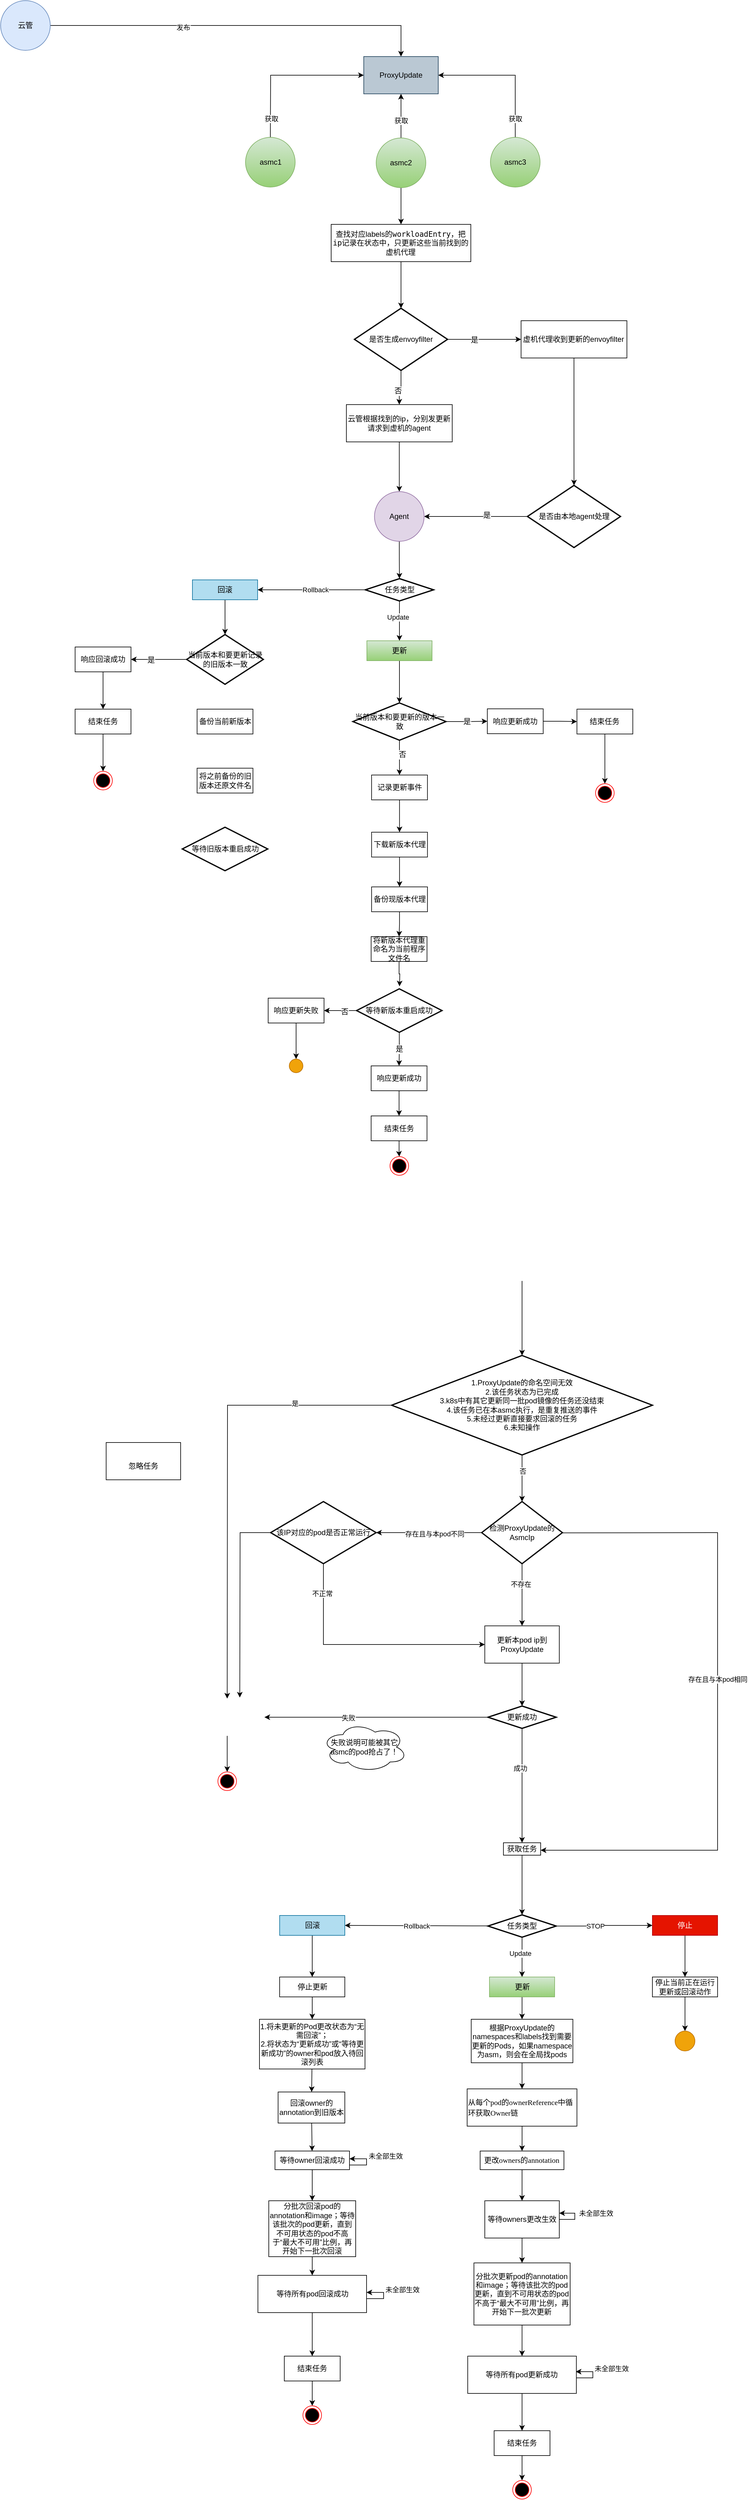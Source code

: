 <mxfile version="15.8.2" type="github">
  <diagram name="Page-1" id="e7e014a7-5840-1c2e-5031-d8a46d1fe8dd">
    <mxGraphModel dx="1368" dy="797" grid="1" gridSize="10" guides="1" tooltips="1" connect="1" arrows="1" fold="1" page="1" pageScale="1" pageWidth="827" pageHeight="1169" background="#ffffff" math="0" shadow="0">
      <root>
        <mxCell id="0" />
        <mxCell id="1" parent="0" />
        <mxCell id="EJuun3mlQRxhY7gNAN2d-12" style="edgeStyle=none;rounded=0;orthogonalLoop=1;jettySize=auto;html=1;entryX=0.5;entryY=0;entryDx=0;entryDy=0;" parent="1" source="FB7n5PxvgqieLS6MJgnv-41" target="FB7n5PxvgqieLS6MJgnv-43" edge="1">
          <mxGeometry relative="1" as="geometry">
            <Array as="points">
              <mxPoint x="585" y="80" />
              <mxPoint x="665" y="80" />
            </Array>
          </mxGeometry>
        </mxCell>
        <mxCell id="EJuun3mlQRxhY7gNAN2d-13" value="发布" style="edgeLabel;html=1;align=center;verticalAlign=middle;resizable=0;points=[];" parent="EJuun3mlQRxhY7gNAN2d-12" vertex="1" connectable="0">
          <mxGeometry x="-0.306" y="-3" relative="1" as="geometry">
            <mxPoint as="offset" />
          </mxGeometry>
        </mxCell>
        <mxCell id="FB7n5PxvgqieLS6MJgnv-41" value="云管" style="ellipse;whiteSpace=wrap;html=1;aspect=fixed;fillColor=#dae8fc;strokeColor=#6c8ebf;" parent="1" vertex="1">
          <mxGeometry x="20" y="40" width="80" height="80" as="geometry" />
        </mxCell>
        <mxCell id="FB7n5PxvgqieLS6MJgnv-43" value="ProxyUpdate" style="rounded=0;whiteSpace=wrap;html=1;fillColor=#bac8d3;strokeColor=#23445d;" parent="1" vertex="1">
          <mxGeometry x="605" y="130" width="120" height="60" as="geometry" />
        </mxCell>
        <mxCell id="EJuun3mlQRxhY7gNAN2d-10" style="edgeStyle=none;rounded=0;orthogonalLoop=1;jettySize=auto;html=1;exitX=0.5;exitY=0;exitDx=0;exitDy=0;entryX=0;entryY=0.5;entryDx=0;entryDy=0;" parent="1" source="FB7n5PxvgqieLS6MJgnv-44" edge="1">
          <mxGeometry relative="1" as="geometry">
            <mxPoint x="605" y="160" as="targetPoint" />
            <Array as="points">
              <mxPoint x="455" y="160" />
            </Array>
          </mxGeometry>
        </mxCell>
        <mxCell id="rX8UmJ0MvaBs6cS46ier-8" value="获取" style="edgeLabel;html=1;align=center;verticalAlign=middle;resizable=0;points=[];" parent="EJuun3mlQRxhY7gNAN2d-10" vertex="1" connectable="0">
          <mxGeometry x="-0.401" y="-1" relative="1" as="geometry">
            <mxPoint y="45" as="offset" />
          </mxGeometry>
        </mxCell>
        <mxCell id="FB7n5PxvgqieLS6MJgnv-44" value="asmc1" style="ellipse;whiteSpace=wrap;html=1;aspect=fixed;fillColor=#d5e8d4;gradientColor=#97d077;strokeColor=#82b366;" parent="1" vertex="1">
          <mxGeometry x="414.5" y="260" width="80" height="80" as="geometry" />
        </mxCell>
        <mxCell id="EJuun3mlQRxhY7gNAN2d-9" style="edgeStyle=none;rounded=0;orthogonalLoop=1;jettySize=auto;html=1;exitX=0.5;exitY=0;exitDx=0;exitDy=0;entryX=0.5;entryY=1;entryDx=0;entryDy=0;" parent="1" source="FB7n5PxvgqieLS6MJgnv-45" edge="1">
          <mxGeometry relative="1" as="geometry">
            <mxPoint x="665" y="190" as="targetPoint" />
          </mxGeometry>
        </mxCell>
        <mxCell id="rX8UmJ0MvaBs6cS46ier-11" value="获取" style="edgeLabel;html=1;align=center;verticalAlign=middle;resizable=0;points=[];" parent="EJuun3mlQRxhY7gNAN2d-9" vertex="1" connectable="0">
          <mxGeometry x="-0.3" relative="1" as="geometry">
            <mxPoint y="-3" as="offset" />
          </mxGeometry>
        </mxCell>
        <mxCell id="EJuun3mlQRxhY7gNAN2d-14" style="edgeStyle=none;rounded=0;orthogonalLoop=1;jettySize=auto;html=1;entryX=0.5;entryY=0;entryDx=0;entryDy=0;entryPerimeter=0;" parent="1" target="rX8UmJ0MvaBs6cS46ier-1" edge="1">
          <mxGeometry relative="1" as="geometry">
            <mxPoint x="860" y="2100" as="sourcePoint" />
          </mxGeometry>
        </mxCell>
        <mxCell id="xDake7foOGyNzTxmRu00-2" style="edgeStyle=orthogonalEdgeStyle;rounded=0;orthogonalLoop=1;jettySize=auto;html=1;" edge="1" parent="1" source="FB7n5PxvgqieLS6MJgnv-45" target="xDake7foOGyNzTxmRu00-1">
          <mxGeometry relative="1" as="geometry" />
        </mxCell>
        <mxCell id="FB7n5PxvgqieLS6MJgnv-45" value="asmc2" style="ellipse;whiteSpace=wrap;html=1;aspect=fixed;fillColor=#d5e8d4;gradientColor=#97d077;strokeColor=#82b366;" parent="1" vertex="1">
          <mxGeometry x="625" y="261" width="80" height="80" as="geometry" />
        </mxCell>
        <mxCell id="EJuun3mlQRxhY7gNAN2d-11" style="edgeStyle=none;rounded=0;orthogonalLoop=1;jettySize=auto;html=1;entryX=1;entryY=0.5;entryDx=0;entryDy=0;" parent="1" source="FB7n5PxvgqieLS6MJgnv-46" edge="1">
          <mxGeometry relative="1" as="geometry">
            <mxPoint x="725" y="160" as="targetPoint" />
            <Array as="points">
              <mxPoint x="849" y="160" />
            </Array>
          </mxGeometry>
        </mxCell>
        <mxCell id="rX8UmJ0MvaBs6cS46ier-10" value="获取" style="edgeLabel;html=1;align=center;verticalAlign=middle;resizable=0;points=[];" parent="EJuun3mlQRxhY7gNAN2d-11" vertex="1" connectable="0">
          <mxGeometry x="-0.678" relative="1" as="geometry">
            <mxPoint y="6" as="offset" />
          </mxGeometry>
        </mxCell>
        <mxCell id="FB7n5PxvgqieLS6MJgnv-46" value="asmc3" style="ellipse;whiteSpace=wrap;html=1;aspect=fixed;fillColor=#d5e8d4;gradientColor=#97d077;strokeColor=#82b366;" parent="1" vertex="1">
          <mxGeometry x="809.07" y="260" width="80" height="80" as="geometry" />
        </mxCell>
        <mxCell id="EJuun3mlQRxhY7gNAN2d-17" style="edgeStyle=none;rounded=0;orthogonalLoop=1;jettySize=auto;html=1;entryX=0.5;entryY=0;entryDx=0;entryDy=0;exitX=0.5;exitY=1;exitDx=0;exitDy=0;exitPerimeter=0;" parent="1" source="EJuun3mlQRxhY7gNAN2d-7" target="EJuun3mlQRxhY7gNAN2d-22" edge="1">
          <mxGeometry relative="1" as="geometry">
            <mxPoint x="1085" y="2505" as="targetPoint" />
          </mxGeometry>
        </mxCell>
        <mxCell id="EJuun3mlQRxhY7gNAN2d-18" value="不存在" style="edgeLabel;html=1;align=center;verticalAlign=middle;resizable=0;points=[];" parent="EJuun3mlQRxhY7gNAN2d-17" vertex="1" connectable="0">
          <mxGeometry x="-0.354" y="-2" relative="1" as="geometry">
            <mxPoint as="offset" />
          </mxGeometry>
        </mxCell>
        <mxCell id="EJuun3mlQRxhY7gNAN2d-19" style="edgeStyle=none;rounded=0;orthogonalLoop=1;jettySize=auto;html=1;entryX=1;entryY=0.5;entryDx=0;entryDy=0;entryPerimeter=0;exitX=0;exitY=0.5;exitDx=0;exitDy=0;exitPerimeter=0;" parent="1" source="EJuun3mlQRxhY7gNAN2d-7" target="EJuun3mlQRxhY7gNAN2d-30" edge="1">
          <mxGeometry relative="1" as="geometry">
            <mxPoint x="735" y="2505" as="targetPoint" />
          </mxGeometry>
        </mxCell>
        <mxCell id="EJuun3mlQRxhY7gNAN2d-20" value="存在且与本pod不同" style="edgeLabel;html=1;align=center;verticalAlign=middle;resizable=0;points=[];" parent="EJuun3mlQRxhY7gNAN2d-19" vertex="1" connectable="0">
          <mxGeometry x="0.106" y="2" relative="1" as="geometry">
            <mxPoint x="18" as="offset" />
          </mxGeometry>
        </mxCell>
        <mxCell id="EJuun3mlQRxhY7gNAN2d-38" style="edgeStyle=none;rounded=0;orthogonalLoop=1;jettySize=auto;html=1;entryX=1;entryY=0.5;entryDx=0;entryDy=0;" parent="1" edge="1">
          <mxGeometry relative="1" as="geometry">
            <mxPoint x="890.0" y="3016" as="targetPoint" />
            <Array as="points">
              <mxPoint x="1175" y="2505" />
              <mxPoint x="1175" y="3016" />
            </Array>
            <mxPoint x="925.0" y="2505.349" as="sourcePoint" />
          </mxGeometry>
        </mxCell>
        <mxCell id="EJuun3mlQRxhY7gNAN2d-39" value="存在且与本pod相同" style="edgeLabel;html=1;align=center;verticalAlign=middle;resizable=0;points=[];" parent="EJuun3mlQRxhY7gNAN2d-38" vertex="1" connectable="0">
          <mxGeometry x="-0.397" y="-1" relative="1" as="geometry">
            <mxPoint x="1" y="170" as="offset" />
          </mxGeometry>
        </mxCell>
        <mxCell id="EJuun3mlQRxhY7gNAN2d-7" value="&lt;span style=&quot;text-align: left&quot;&gt;检测ProxyUpdate的AsmcIp&lt;/span&gt;" style="strokeWidth=2;html=1;shape=mxgraph.flowchart.decision;whiteSpace=wrap;" parent="1" vertex="1">
          <mxGeometry x="795" y="2455" width="130" height="100" as="geometry" />
        </mxCell>
        <mxCell id="EJuun3mlQRxhY7gNAN2d-24" style="edgeStyle=none;rounded=0;orthogonalLoop=1;jettySize=auto;html=1;entryX=0.5;entryY=0;entryDx=0;entryDy=0;entryPerimeter=0;" parent="1" source="EJuun3mlQRxhY7gNAN2d-22" target="EJuun3mlQRxhY7gNAN2d-23" edge="1">
          <mxGeometry relative="1" as="geometry">
            <mxPoint x="860.0" y="2792" as="targetPoint" />
          </mxGeometry>
        </mxCell>
        <mxCell id="EJuun3mlQRxhY7gNAN2d-22" value="更新本pod ip到ProxyUpdate" style="rounded=0;whiteSpace=wrap;html=1;" parent="1" vertex="1">
          <mxGeometry x="800" y="2655" width="120" height="60" as="geometry" />
        </mxCell>
        <mxCell id="EJuun3mlQRxhY7gNAN2d-33" style="edgeStyle=none;rounded=0;orthogonalLoop=1;jettySize=auto;html=1;" parent="1" source="EJuun3mlQRxhY7gNAN2d-23" target="EJuun3mlQRxhY7gNAN2d-25" edge="1">
          <mxGeometry relative="1" as="geometry" />
        </mxCell>
        <mxCell id="EJuun3mlQRxhY7gNAN2d-34" value="成功" style="edgeLabel;html=1;align=center;verticalAlign=middle;resizable=0;points=[];" parent="EJuun3mlQRxhY7gNAN2d-33" vertex="1" connectable="0">
          <mxGeometry x="-0.303" y="-3" relative="1" as="geometry">
            <mxPoint as="offset" />
          </mxGeometry>
        </mxCell>
        <mxCell id="EJuun3mlQRxhY7gNAN2d-41" style="edgeStyle=none;rounded=0;orthogonalLoop=1;jettySize=auto;html=1;entryX=1;entryY=0.5;entryDx=0;entryDy=0;exitX=0;exitY=0.5;exitDx=0;exitDy=0;exitPerimeter=0;" parent="1" source="EJuun3mlQRxhY7gNAN2d-23" edge="1">
          <mxGeometry relative="1" as="geometry">
            <mxPoint x="445" y="2802" as="targetPoint" />
            <mxPoint x="795" y="2800" as="sourcePoint" />
          </mxGeometry>
        </mxCell>
        <mxCell id="EJuun3mlQRxhY7gNAN2d-42" value="失败" style="edgeLabel;html=1;align=center;verticalAlign=middle;resizable=0;points=[];" parent="EJuun3mlQRxhY7gNAN2d-41" vertex="1" connectable="0">
          <mxGeometry x="0.25" y="1" relative="1" as="geometry">
            <mxPoint as="offset" />
          </mxGeometry>
        </mxCell>
        <mxCell id="EJuun3mlQRxhY7gNAN2d-23" value="&lt;span style=&quot;text-align: left&quot;&gt;更新成功&lt;/span&gt;" style="strokeWidth=2;html=1;shape=mxgraph.flowchart.decision;whiteSpace=wrap;" parent="1" vertex="1">
          <mxGeometry x="805" y="2784" width="110" height="36" as="geometry" />
        </mxCell>
        <mxCell id="rX8UmJ0MvaBs6cS46ier-18" style="edgeStyle=orthogonalEdgeStyle;rounded=0;orthogonalLoop=1;jettySize=auto;html=1;entryX=0.5;entryY=0;entryDx=0;entryDy=0;entryPerimeter=0;" parent="1" source="EJuun3mlQRxhY7gNAN2d-25" target="rX8UmJ0MvaBs6cS46ier-17" edge="1">
          <mxGeometry relative="1" as="geometry" />
        </mxCell>
        <mxCell id="EJuun3mlQRxhY7gNAN2d-25" value="获取任务" style="rounded=0;whiteSpace=wrap;html=1;" parent="1" vertex="1">
          <mxGeometry x="830" y="3004" width="60" height="20" as="geometry" />
        </mxCell>
        <mxCell id="EJuun3mlQRxhY7gNAN2d-43" style="edgeStyle=orthogonalEdgeStyle;rounded=0;orthogonalLoop=1;jettySize=auto;html=1;entryX=0;entryY=0.5;entryDx=0;entryDy=0;exitX=0.5;exitY=1;exitDx=0;exitDy=0;exitPerimeter=0;" parent="1" source="EJuun3mlQRxhY7gNAN2d-30" target="EJuun3mlQRxhY7gNAN2d-22" edge="1">
          <mxGeometry relative="1" as="geometry" />
        </mxCell>
        <mxCell id="EJuun3mlQRxhY7gNAN2d-44" value="不正常" style="edgeLabel;html=1;align=center;verticalAlign=middle;resizable=0;points=[];" parent="EJuun3mlQRxhY7gNAN2d-43" vertex="1" connectable="0">
          <mxGeometry x="-0.753" y="-2" relative="1" as="geometry">
            <mxPoint as="offset" />
          </mxGeometry>
        </mxCell>
        <mxCell id="rX8UmJ0MvaBs6cS46ier-13" style="edgeStyle=orthogonalEdgeStyle;rounded=0;orthogonalLoop=1;jettySize=auto;html=1;entryX=0.669;entryY=-0.028;entryDx=0;entryDy=0;entryPerimeter=0;" parent="1" source="EJuun3mlQRxhY7gNAN2d-30" edge="1">
          <mxGeometry relative="1" as="geometry">
            <mxPoint x="405.28" y="2770.32" as="targetPoint" />
          </mxGeometry>
        </mxCell>
        <mxCell id="EJuun3mlQRxhY7gNAN2d-30" value="该IP对应的pod是否正常运行" style="strokeWidth=2;html=1;shape=mxgraph.flowchart.decision;whiteSpace=wrap;" parent="1" vertex="1">
          <mxGeometry x="455" y="2455" width="170" height="100" as="geometry" />
        </mxCell>
        <mxCell id="EJuun3mlQRxhY7gNAN2d-36" style="edgeStyle=none;rounded=0;orthogonalLoop=1;jettySize=auto;html=1;entryX=0.5;entryY=0;entryDx=0;entryDy=0;" parent="1" target="EJuun3mlQRxhY7gNAN2d-35" edge="1">
          <mxGeometry relative="1" as="geometry">
            <mxPoint x="385" y="2832" as="sourcePoint" />
          </mxGeometry>
        </mxCell>
        <mxCell id="EJuun3mlQRxhY7gNAN2d-32" value="&lt;br&gt;忽略任务" style="rounded=0;whiteSpace=wrap;html=1;" parent="1" vertex="1">
          <mxGeometry x="190" y="2360" width="120" height="60" as="geometry" />
        </mxCell>
        <mxCell id="EJuun3mlQRxhY7gNAN2d-35" value="" style="ellipse;html=1;shape=endState;fillColor=#000000;strokeColor=#ff0000;" parent="1" vertex="1">
          <mxGeometry x="370" y="2890" width="30" height="30" as="geometry" />
        </mxCell>
        <mxCell id="rX8UmJ0MvaBs6cS46ier-3" style="edgeStyle=orthogonalEdgeStyle;rounded=0;orthogonalLoop=1;jettySize=auto;html=1;" parent="1" source="rX8UmJ0MvaBs6cS46ier-1" target="EJuun3mlQRxhY7gNAN2d-7" edge="1">
          <mxGeometry relative="1" as="geometry" />
        </mxCell>
        <mxCell id="rX8UmJ0MvaBs6cS46ier-15" value="否" style="edgeLabel;html=1;align=center;verticalAlign=middle;resizable=0;points=[];" parent="rX8UmJ0MvaBs6cS46ier-3" vertex="1" connectable="0">
          <mxGeometry x="-0.301" y="1" relative="1" as="geometry">
            <mxPoint as="offset" />
          </mxGeometry>
        </mxCell>
        <mxCell id="rX8UmJ0MvaBs6cS46ier-5" style="edgeStyle=orthogonalEdgeStyle;rounded=0;orthogonalLoop=1;jettySize=auto;html=1;" parent="1" source="rX8UmJ0MvaBs6cS46ier-1" edge="1">
          <mxGeometry relative="1" as="geometry">
            <mxPoint x="385" y="2772" as="targetPoint" />
          </mxGeometry>
        </mxCell>
        <mxCell id="rX8UmJ0MvaBs6cS46ier-14" value="是" style="edgeLabel;html=1;align=center;verticalAlign=middle;resizable=0;points=[];" parent="rX8UmJ0MvaBs6cS46ier-5" vertex="1" connectable="0">
          <mxGeometry x="-0.577" y="-3" relative="1" as="geometry">
            <mxPoint as="offset" />
          </mxGeometry>
        </mxCell>
        <mxCell id="rX8UmJ0MvaBs6cS46ier-1" value="&lt;span style=&quot;text-align: left&quot;&gt;1.ProxyUpdate的命名空间无效&lt;br&gt;2.&lt;/span&gt;&lt;span style=&quot;text-align: left&quot;&gt;该任务状态为已完成&lt;br&gt;&lt;/span&gt;&lt;span style=&quot;text-align: left&quot;&gt;3.k8s中有其它更新同一批pod镜像的任务还没结束&lt;br&gt;4.该任务已在本asmc执行，是重复推送的事件&lt;br&gt;5.未经过更新直接要求回滚的任务&lt;br&gt;6.未知操作&lt;br&gt;&lt;/span&gt;" style="strokeWidth=2;html=1;shape=mxgraph.flowchart.decision;whiteSpace=wrap;" parent="1" vertex="1">
          <mxGeometry x="650" y="2220" width="420" height="160" as="geometry" />
        </mxCell>
        <mxCell id="rX8UmJ0MvaBs6cS46ier-20" style="edgeStyle=orthogonalEdgeStyle;rounded=0;orthogonalLoop=1;jettySize=auto;html=1;entryX=0;entryY=0.5;entryDx=0;entryDy=0;" parent="1" source="rX8UmJ0MvaBs6cS46ier-17" target="rX8UmJ0MvaBs6cS46ier-19" edge="1">
          <mxGeometry relative="1" as="geometry" />
        </mxCell>
        <mxCell id="rX8UmJ0MvaBs6cS46ier-21" value="STOP" style="edgeLabel;html=1;align=center;verticalAlign=middle;resizable=0;points=[];" parent="rX8UmJ0MvaBs6cS46ier-20" vertex="1" connectable="0">
          <mxGeometry x="-0.201" relative="1" as="geometry">
            <mxPoint as="offset" />
          </mxGeometry>
        </mxCell>
        <mxCell id="rX8UmJ0MvaBs6cS46ier-22" style="rounded=0;orthogonalLoop=1;jettySize=auto;html=1;entryX=1;entryY=0.5;entryDx=0;entryDy=0;" parent="1" source="rX8UmJ0MvaBs6cS46ier-17" target="rX8UmJ0MvaBs6cS46ier-49" edge="1">
          <mxGeometry relative="1" as="geometry">
            <mxPoint x="635.0" y="3138" as="targetPoint" />
          </mxGeometry>
        </mxCell>
        <mxCell id="rX8UmJ0MvaBs6cS46ier-23" value="Rollback" style="edgeLabel;html=1;align=center;verticalAlign=middle;resizable=0;points=[];" parent="rX8UmJ0MvaBs6cS46ier-22" vertex="1" connectable="0">
          <mxGeometry x="0.209" y="1" relative="1" as="geometry">
            <mxPoint x="24" y="-1" as="offset" />
          </mxGeometry>
        </mxCell>
        <mxCell id="rX8UmJ0MvaBs6cS46ier-24" style="edgeStyle=orthogonalEdgeStyle;rounded=0;orthogonalLoop=1;jettySize=auto;html=1;entryX=0.5;entryY=0;entryDx=0;entryDy=0;" parent="1" source="rX8UmJ0MvaBs6cS46ier-17" target="rX8UmJ0MvaBs6cS46ier-26" edge="1">
          <mxGeometry relative="1" as="geometry">
            <mxPoint x="860.0" y="3270" as="targetPoint" />
          </mxGeometry>
        </mxCell>
        <mxCell id="rX8UmJ0MvaBs6cS46ier-25" value="Update" style="edgeLabel;html=1;align=center;verticalAlign=middle;resizable=0;points=[];" parent="rX8UmJ0MvaBs6cS46ier-24" vertex="1" connectable="0">
          <mxGeometry x="-0.192" y="-3" relative="1" as="geometry">
            <mxPoint as="offset" />
          </mxGeometry>
        </mxCell>
        <mxCell id="rX8UmJ0MvaBs6cS46ier-17" value="&lt;span style=&quot;text-align: left&quot;&gt;任务类型&lt;/span&gt;" style="strokeWidth=2;html=1;shape=mxgraph.flowchart.decision;whiteSpace=wrap;" parent="1" vertex="1">
          <mxGeometry x="805" y="3120" width="110" height="36" as="geometry" />
        </mxCell>
        <mxCell id="rX8UmJ0MvaBs6cS46ier-80" style="edgeStyle=orthogonalEdgeStyle;rounded=0;orthogonalLoop=1;jettySize=auto;html=1;" parent="1" source="rX8UmJ0MvaBs6cS46ier-19" target="rX8UmJ0MvaBs6cS46ier-79" edge="1">
          <mxGeometry relative="1" as="geometry" />
        </mxCell>
        <mxCell id="rX8UmJ0MvaBs6cS46ier-19" value="停止" style="rounded=0;whiteSpace=wrap;html=1;fillColor=#e51400;fontColor=#ffffff;strokeColor=#B20000;" parent="1" vertex="1">
          <mxGeometry x="1070" y="3121" width="105" height="32" as="geometry" />
        </mxCell>
        <mxCell id="rX8UmJ0MvaBs6cS46ier-40" style="edgeStyle=orthogonalEdgeStyle;rounded=0;orthogonalLoop=1;jettySize=auto;html=1;entryX=0.5;entryY=0;entryDx=0;entryDy=0;" parent="1" source="rX8UmJ0MvaBs6cS46ier-26" target="rX8UmJ0MvaBs6cS46ier-29" edge="1">
          <mxGeometry relative="1" as="geometry" />
        </mxCell>
        <mxCell id="rX8UmJ0MvaBs6cS46ier-26" value="更新" style="rounded=0;whiteSpace=wrap;html=1;fillColor=#d5e8d4;gradientColor=#97d077;strokeColor=#82b366;" parent="1" vertex="1">
          <mxGeometry x="807.5" y="3220" width="105" height="32" as="geometry" />
        </mxCell>
        <mxCell id="rX8UmJ0MvaBs6cS46ier-41" style="edgeStyle=orthogonalEdgeStyle;rounded=0;orthogonalLoop=1;jettySize=auto;html=1;entryX=0.5;entryY=0;entryDx=0;entryDy=0;" parent="1" source="rX8UmJ0MvaBs6cS46ier-29" target="rX8UmJ0MvaBs6cS46ier-31" edge="1">
          <mxGeometry relative="1" as="geometry" />
        </mxCell>
        <mxCell id="rX8UmJ0MvaBs6cS46ier-29" value="根据ProxyUpdate的namespaces和labels找到需要更新的Pods，如果namespace为asm，则会在全局找pods" style="rounded=0;whiteSpace=wrap;html=1;" parent="1" vertex="1">
          <mxGeometry x="778.13" y="3288" width="163.75" height="70" as="geometry" />
        </mxCell>
        <mxCell id="rX8UmJ0MvaBs6cS46ier-42" style="edgeStyle=orthogonalEdgeStyle;rounded=0;orthogonalLoop=1;jettySize=auto;html=1;entryX=0.5;entryY=0;entryDx=0;entryDy=0;" parent="1" source="rX8UmJ0MvaBs6cS46ier-31" target="rX8UmJ0MvaBs6cS46ier-32" edge="1">
          <mxGeometry relative="1" as="geometry" />
        </mxCell>
        <mxCell id="rX8UmJ0MvaBs6cS46ier-31" value="&lt;p class=&quot;MsoNormal&quot; style=&quot;margin: 0pt 0pt 0.0pt ; text-align: left ; font-family: &amp;#34;calibri&amp;#34; ; font-size: 10.5pt&quot;&gt;&lt;span style=&quot;font-size: 9pt&quot;&gt;&lt;font face=&quot;宋体&quot;&gt;从每个&lt;/font&gt;pod&lt;font face=&quot;宋体&quot;&gt;的&lt;/font&gt;&lt;font face=&quot;Calibri&quot;&gt;ownerReference&lt;/font&gt;&lt;font face=&quot;宋体&quot;&gt;中循环获取Owner链&lt;/font&gt;&lt;/span&gt;&lt;span style=&quot;font-size: 9pt&quot;&gt;&lt;/span&gt;&lt;/p&gt;" style="whiteSpace=wrap;html=1;" parent="1" vertex="1">
          <mxGeometry x="771.56" y="3400" width="176.87" height="60" as="geometry" />
        </mxCell>
        <mxCell id="rX8UmJ0MvaBs6cS46ier-43" style="edgeStyle=orthogonalEdgeStyle;rounded=0;orthogonalLoop=1;jettySize=auto;html=1;" parent="1" source="rX8UmJ0MvaBs6cS46ier-32" target="rX8UmJ0MvaBs6cS46ier-33" edge="1">
          <mxGeometry relative="1" as="geometry" />
        </mxCell>
        <mxCell id="rX8UmJ0MvaBs6cS46ier-32" value="&lt;p class=&quot;MsoNormal&quot; style=&quot;margin: 0pt 0pt 0.0pt ; text-align: left ; font-family: &amp;#34;calibri&amp;#34; ; font-size: 10.5pt&quot;&gt;&lt;span style=&quot;font-size: 9pt&quot;&gt;&lt;font face=&quot;宋体&quot;&gt;更改owners&lt;/font&gt;&lt;/span&gt;&lt;span style=&quot;font-size: 9pt&quot;&gt;&lt;font face=&quot;宋体&quot;&gt;的&lt;/font&gt;annotation&lt;/span&gt;&lt;span style=&quot;font-size: 9pt&quot;&gt;&lt;/span&gt;&lt;/p&gt;" style="whiteSpace=wrap;html=1;" parent="1" vertex="1">
          <mxGeometry x="792.49" y="3500" width="135" height="30" as="geometry" />
        </mxCell>
        <mxCell id="rX8UmJ0MvaBs6cS46ier-44" style="edgeStyle=orthogonalEdgeStyle;rounded=0;orthogonalLoop=1;jettySize=auto;html=1;entryX=0.5;entryY=0;entryDx=0;entryDy=0;" parent="1" source="rX8UmJ0MvaBs6cS46ier-33" target="rX8UmJ0MvaBs6cS46ier-36" edge="1">
          <mxGeometry relative="1" as="geometry" />
        </mxCell>
        <mxCell id="rX8UmJ0MvaBs6cS46ier-66" style="edgeStyle=orthogonalEdgeStyle;rounded=0;orthogonalLoop=1;jettySize=auto;html=1;" parent="1" source="rX8UmJ0MvaBs6cS46ier-33" target="rX8UmJ0MvaBs6cS46ier-33" edge="1">
          <mxGeometry relative="1" as="geometry">
            <mxPoint x="925" y="3600" as="targetPoint" />
            <Array as="points">
              <mxPoint x="945" y="3610" />
              <mxPoint x="945" y="3600" />
            </Array>
          </mxGeometry>
        </mxCell>
        <mxCell id="rX8UmJ0MvaBs6cS46ier-67" value="未全部生效" style="edgeLabel;html=1;align=center;verticalAlign=middle;resizable=0;points=[];" parent="rX8UmJ0MvaBs6cS46ier-66" vertex="1" connectable="0">
          <mxGeometry x="-0.378" y="-2" relative="1" as="geometry">
            <mxPoint x="40" y="-12" as="offset" />
          </mxGeometry>
        </mxCell>
        <mxCell id="rX8UmJ0MvaBs6cS46ier-33" value="等待owners更改生效" style="whiteSpace=wrap;html=1;" parent="1" vertex="1">
          <mxGeometry x="800" y="3580" width="120" height="60" as="geometry" />
        </mxCell>
        <mxCell id="rX8UmJ0MvaBs6cS46ier-45" style="edgeStyle=orthogonalEdgeStyle;rounded=0;orthogonalLoop=1;jettySize=auto;html=1;" parent="1" source="rX8UmJ0MvaBs6cS46ier-36" target="rX8UmJ0MvaBs6cS46ier-37" edge="1">
          <mxGeometry relative="1" as="geometry" />
        </mxCell>
        <mxCell id="rX8UmJ0MvaBs6cS46ier-36" value="分批次更新pod的annotation和image；等待该批次的pod更新，直到不可用状态的pod不高于“最大不可用”比例，再开始下一批次更新" style="whiteSpace=wrap;html=1;" parent="1" vertex="1">
          <mxGeometry x="782.49" y="3680" width="154.99" height="100" as="geometry" />
        </mxCell>
        <mxCell id="rX8UmJ0MvaBs6cS46ier-47" style="edgeStyle=orthogonalEdgeStyle;rounded=0;orthogonalLoop=1;jettySize=auto;html=1;" parent="1" source="rX8UmJ0MvaBs6cS46ier-37" target="rX8UmJ0MvaBs6cS46ier-38" edge="1">
          <mxGeometry relative="1" as="geometry" />
        </mxCell>
        <mxCell id="rX8UmJ0MvaBs6cS46ier-70" style="edgeStyle=orthogonalEdgeStyle;rounded=0;orthogonalLoop=1;jettySize=auto;html=1;entryX=1;entryY=0.5;entryDx=0;entryDy=0;" parent="1" edge="1">
          <mxGeometry relative="1" as="geometry">
            <mxPoint x="946.56" y="3855" as="targetPoint" />
            <mxPoint x="946.56" y="3865.029" as="sourcePoint" />
            <Array as="points">
              <mxPoint x="974.07" y="3865" />
              <mxPoint x="974.07" y="3855" />
            </Array>
          </mxGeometry>
        </mxCell>
        <mxCell id="rX8UmJ0MvaBs6cS46ier-37" value="等待所有pod更新成功" style="whiteSpace=wrap;html=1;" parent="1" vertex="1">
          <mxGeometry x="772.49" y="3830" width="175" height="60" as="geometry" />
        </mxCell>
        <mxCell id="rX8UmJ0MvaBs6cS46ier-48" style="edgeStyle=orthogonalEdgeStyle;rounded=0;orthogonalLoop=1;jettySize=auto;html=1;" parent="1" source="rX8UmJ0MvaBs6cS46ier-38" target="rX8UmJ0MvaBs6cS46ier-39" edge="1">
          <mxGeometry relative="1" as="geometry" />
        </mxCell>
        <mxCell id="rX8UmJ0MvaBs6cS46ier-38" value="结束任务" style="whiteSpace=wrap;html=1;" parent="1" vertex="1">
          <mxGeometry x="815.01" y="3950" width="90" height="40" as="geometry" />
        </mxCell>
        <mxCell id="rX8UmJ0MvaBs6cS46ier-39" value="" style="ellipse;html=1;shape=endState;fillColor=#000000;strokeColor=#ff0000;" parent="1" vertex="1">
          <mxGeometry x="844.99" y="4030" width="30" height="30" as="geometry" />
        </mxCell>
        <mxCell id="rX8UmJ0MvaBs6cS46ier-58" style="edgeStyle=orthogonalEdgeStyle;rounded=0;orthogonalLoop=1;jettySize=auto;html=1;" parent="1" source="rX8UmJ0MvaBs6cS46ier-49" target="rX8UmJ0MvaBs6cS46ier-50" edge="1">
          <mxGeometry relative="1" as="geometry" />
        </mxCell>
        <mxCell id="rX8UmJ0MvaBs6cS46ier-49" value="回滚" style="rounded=0;whiteSpace=wrap;html=1;fillColor=#b1ddf0;strokeColor=#10739e;" parent="1" vertex="1">
          <mxGeometry x="469.5" y="3121" width="105" height="32" as="geometry" />
        </mxCell>
        <mxCell id="rX8UmJ0MvaBs6cS46ier-59" style="edgeStyle=orthogonalEdgeStyle;rounded=0;orthogonalLoop=1;jettySize=auto;html=1;" parent="1" source="rX8UmJ0MvaBs6cS46ier-50" target="rX8UmJ0MvaBs6cS46ier-51" edge="1">
          <mxGeometry relative="1" as="geometry" />
        </mxCell>
        <mxCell id="rX8UmJ0MvaBs6cS46ier-50" value="停止更新" style="rounded=0;whiteSpace=wrap;html=1;" parent="1" vertex="1">
          <mxGeometry x="469.5" y="3220" width="105" height="32" as="geometry" />
        </mxCell>
        <mxCell id="rX8UmJ0MvaBs6cS46ier-60" style="rounded=0;orthogonalLoop=1;jettySize=auto;html=1;" parent="1" source="rX8UmJ0MvaBs6cS46ier-51" target="rX8UmJ0MvaBs6cS46ier-52" edge="1">
          <mxGeometry relative="1" as="geometry" />
        </mxCell>
        <mxCell id="rX8UmJ0MvaBs6cS46ier-51" value="1.将未更新的Pod更改状态为“无需回滚”；&lt;br&gt;2.将状态为“更新成功”或“等待更新成功”的owner和pod放入待回滚列表" style="whiteSpace=wrap;html=1;" parent="1" vertex="1">
          <mxGeometry x="437" y="3288" width="170" height="80" as="geometry" />
        </mxCell>
        <mxCell id="rX8UmJ0MvaBs6cS46ier-61" style="rounded=0;orthogonalLoop=1;jettySize=auto;html=1;" parent="1" source="rX8UmJ0MvaBs6cS46ier-52" target="rX8UmJ0MvaBs6cS46ier-53" edge="1">
          <mxGeometry relative="1" as="geometry" />
        </mxCell>
        <mxCell id="rX8UmJ0MvaBs6cS46ier-52" value="回滚owner的annotation到旧版本" style="whiteSpace=wrap;html=1;" parent="1" vertex="1">
          <mxGeometry x="467" y="3405" width="107.5" height="50" as="geometry" />
        </mxCell>
        <mxCell id="rX8UmJ0MvaBs6cS46ier-62" style="edgeStyle=orthogonalEdgeStyle;rounded=0;orthogonalLoop=1;jettySize=auto;html=1;" parent="1" source="rX8UmJ0MvaBs6cS46ier-53" target="rX8UmJ0MvaBs6cS46ier-54" edge="1">
          <mxGeometry relative="1" as="geometry" />
        </mxCell>
        <mxCell id="rX8UmJ0MvaBs6cS46ier-53" value="等待owner回滚成功" style="whiteSpace=wrap;html=1;" parent="1" vertex="1">
          <mxGeometry x="462" y="3500" width="120" height="30" as="geometry" />
        </mxCell>
        <mxCell id="rX8UmJ0MvaBs6cS46ier-63" style="edgeStyle=orthogonalEdgeStyle;rounded=0;orthogonalLoop=1;jettySize=auto;html=1;" parent="1" source="rX8UmJ0MvaBs6cS46ier-54" target="rX8UmJ0MvaBs6cS46ier-55" edge="1">
          <mxGeometry relative="1" as="geometry" />
        </mxCell>
        <mxCell id="rX8UmJ0MvaBs6cS46ier-54" value="分批次回滚pod的annotation和image；等待该批次的pod更新，直到不可用状态的pod不高于“最大不可用”比例，再开始下一批次回滚" style="whiteSpace=wrap;html=1;" parent="1" vertex="1">
          <mxGeometry x="452" y="3580" width="140" height="90" as="geometry" />
        </mxCell>
        <mxCell id="rX8UmJ0MvaBs6cS46ier-64" style="edgeStyle=orthogonalEdgeStyle;rounded=0;orthogonalLoop=1;jettySize=auto;html=1;entryX=0.5;entryY=0;entryDx=0;entryDy=0;" parent="1" source="rX8UmJ0MvaBs6cS46ier-55" target="rX8UmJ0MvaBs6cS46ier-56" edge="1">
          <mxGeometry relative="1" as="geometry" />
        </mxCell>
        <mxCell id="rX8UmJ0MvaBs6cS46ier-55" value="等待所有pod回滚成功" style="whiteSpace=wrap;html=1;" parent="1" vertex="1">
          <mxGeometry x="434.5" y="3700" width="175" height="60" as="geometry" />
        </mxCell>
        <mxCell id="rX8UmJ0MvaBs6cS46ier-65" style="edgeStyle=orthogonalEdgeStyle;rounded=0;orthogonalLoop=1;jettySize=auto;html=1;" parent="1" source="rX8UmJ0MvaBs6cS46ier-56" target="rX8UmJ0MvaBs6cS46ier-57" edge="1">
          <mxGeometry relative="1" as="geometry" />
        </mxCell>
        <mxCell id="rX8UmJ0MvaBs6cS46ier-56" value="结束任务" style="whiteSpace=wrap;html=1;" parent="1" vertex="1">
          <mxGeometry x="477" y="3830" width="90" height="40" as="geometry" />
        </mxCell>
        <mxCell id="rX8UmJ0MvaBs6cS46ier-57" value="" style="ellipse;html=1;shape=endState;fillColor=#000000;strokeColor=#ff0000;" parent="1" vertex="1">
          <mxGeometry x="507" y="3910" width="30" height="30" as="geometry" />
        </mxCell>
        <mxCell id="rX8UmJ0MvaBs6cS46ier-71" value="未全部生效" style="edgeLabel;html=1;align=center;verticalAlign=middle;resizable=0;points=[];" parent="1" vertex="1" connectable="0">
          <mxGeometry x="1004.07" y="3850" as="geometry" />
        </mxCell>
        <mxCell id="rX8UmJ0MvaBs6cS46ier-73" style="edgeStyle=none;rounded=0;orthogonalLoop=1;jettySize=auto;html=1;exitX=0.75;exitY=0;exitDx=0;exitDy=0;" parent="1" source="rX8UmJ0MvaBs6cS46ier-51" target="rX8UmJ0MvaBs6cS46ier-51" edge="1">
          <mxGeometry relative="1" as="geometry" />
        </mxCell>
        <mxCell id="rX8UmJ0MvaBs6cS46ier-74" style="edgeStyle=orthogonalEdgeStyle;rounded=0;orthogonalLoop=1;jettySize=auto;html=1;entryX=1;entryY=0.5;entryDx=0;entryDy=0;" parent="1" edge="1">
          <mxGeometry relative="1" as="geometry">
            <mxPoint x="609.5" y="3727.49" as="targetPoint" />
            <mxPoint x="609.5" y="3737.519" as="sourcePoint" />
            <Array as="points">
              <mxPoint x="637.01" y="3737.49" />
              <mxPoint x="637.01" y="3727.49" />
            </Array>
          </mxGeometry>
        </mxCell>
        <mxCell id="rX8UmJ0MvaBs6cS46ier-75" value="未全部生效" style="edgeLabel;html=1;align=center;verticalAlign=middle;resizable=0;points=[];" parent="1" vertex="1" connectable="0">
          <mxGeometry x="667.01" y="3722.49" as="geometry" />
        </mxCell>
        <mxCell id="rX8UmJ0MvaBs6cS46ier-76" style="edgeStyle=orthogonalEdgeStyle;rounded=0;orthogonalLoop=1;jettySize=auto;html=1;entryX=1;entryY=0.5;entryDx=0;entryDy=0;" parent="1" edge="1">
          <mxGeometry relative="1" as="geometry">
            <mxPoint x="582.0" y="3512.49" as="targetPoint" />
            <mxPoint x="582.0" y="3522.519" as="sourcePoint" />
            <Array as="points">
              <mxPoint x="609.51" y="3522.49" />
              <mxPoint x="609.51" y="3512.49" />
            </Array>
          </mxGeometry>
        </mxCell>
        <mxCell id="rX8UmJ0MvaBs6cS46ier-77" value="未全部生效" style="edgeLabel;html=1;align=center;verticalAlign=middle;resizable=0;points=[];" parent="1" vertex="1" connectable="0">
          <mxGeometry x="639.51" y="3507.49" as="geometry" />
        </mxCell>
        <mxCell id="rX8UmJ0MvaBs6cS46ier-78" value="失败说明可能被其它asmc的pod抢占了！" style="ellipse;shape=cloud;whiteSpace=wrap;html=1;" parent="1" vertex="1">
          <mxGeometry x="537" y="2810" width="138" height="80" as="geometry" />
        </mxCell>
        <mxCell id="rX8UmJ0MvaBs6cS46ier-82" style="edgeStyle=orthogonalEdgeStyle;rounded=0;orthogonalLoop=1;jettySize=auto;html=1;entryX=0.5;entryY=0;entryDx=0;entryDy=0;" parent="1" source="rX8UmJ0MvaBs6cS46ier-79" target="rX8UmJ0MvaBs6cS46ier-81" edge="1">
          <mxGeometry relative="1" as="geometry" />
        </mxCell>
        <mxCell id="rX8UmJ0MvaBs6cS46ier-79" value="停止当前正在运行更新或回滚动作" style="rounded=0;whiteSpace=wrap;html=1;" parent="1" vertex="1">
          <mxGeometry x="1070" y="3220" width="105" height="32" as="geometry" />
        </mxCell>
        <mxCell id="rX8UmJ0MvaBs6cS46ier-81" value="" style="ellipse;whiteSpace=wrap;html=1;aspect=fixed;fillColor=#f0a30a;fontColor=#000000;strokeColor=#BD7000;" parent="1" vertex="1">
          <mxGeometry x="1106.5" y="3307" width="32" height="32" as="geometry" />
        </mxCell>
        <mxCell id="xDake7foOGyNzTxmRu00-4" style="edgeStyle=orthogonalEdgeStyle;rounded=0;orthogonalLoop=1;jettySize=auto;html=1;entryX=0.5;entryY=0;entryDx=0;entryDy=0;entryPerimeter=0;fontSize=12;" edge="1" parent="1" source="xDake7foOGyNzTxmRu00-1" target="xDake7foOGyNzTxmRu00-3">
          <mxGeometry relative="1" as="geometry" />
        </mxCell>
        <mxCell id="xDake7foOGyNzTxmRu00-1" value="&lt;font style=&quot;font-size: 12px&quot;&gt;查找对应labels的&lt;span style=&quot;background-color: rgb(255 , 255 , 255) ; font-family: &amp;#34;jetbrains mono&amp;#34; , monospace&quot;&gt;workloadEntry，把ip记录在状态中，只更新这些当前找到的虚机代理&lt;/span&gt;&lt;/font&gt;" style="rounded=0;whiteSpace=wrap;html=1;" vertex="1" parent="1">
          <mxGeometry x="552.49" y="400" width="224.99" height="60" as="geometry" />
        </mxCell>
        <mxCell id="xDake7foOGyNzTxmRu00-7" style="edgeStyle=orthogonalEdgeStyle;rounded=0;orthogonalLoop=1;jettySize=auto;html=1;fontSize=12;" edge="1" parent="1" source="xDake7foOGyNzTxmRu00-3" target="xDake7foOGyNzTxmRu00-6">
          <mxGeometry relative="1" as="geometry" />
        </mxCell>
        <mxCell id="xDake7foOGyNzTxmRu00-8" value="否" style="edgeLabel;html=1;align=center;verticalAlign=middle;resizable=0;points=[];fontSize=12;" vertex="1" connectable="0" parent="xDake7foOGyNzTxmRu00-7">
          <mxGeometry x="0.214" y="-3" relative="1" as="geometry">
            <mxPoint as="offset" />
          </mxGeometry>
        </mxCell>
        <mxCell id="xDake7foOGyNzTxmRu00-10" style="edgeStyle=orthogonalEdgeStyle;rounded=0;orthogonalLoop=1;jettySize=auto;html=1;entryX=0;entryY=0.5;entryDx=0;entryDy=0;fontSize=12;" edge="1" parent="1" source="xDake7foOGyNzTxmRu00-3" target="xDake7foOGyNzTxmRu00-9">
          <mxGeometry relative="1" as="geometry" />
        </mxCell>
        <mxCell id="xDake7foOGyNzTxmRu00-11" value="是" style="edgeLabel;html=1;align=center;verticalAlign=middle;resizable=0;points=[];fontSize=12;" vertex="1" connectable="0" parent="xDake7foOGyNzTxmRu00-10">
          <mxGeometry x="-0.274" y="-1" relative="1" as="geometry">
            <mxPoint as="offset" />
          </mxGeometry>
        </mxCell>
        <mxCell id="xDake7foOGyNzTxmRu00-3" value="&lt;div style=&quot;text-align: left&quot;&gt;&lt;span&gt;是否生成envoyfilter&lt;/span&gt;&lt;/div&gt;" style="strokeWidth=2;html=1;shape=mxgraph.flowchart.decision;whiteSpace=wrap;" vertex="1" parent="1">
          <mxGeometry x="589.99" y="535" width="150" height="100" as="geometry" />
        </mxCell>
        <mxCell id="xDake7foOGyNzTxmRu00-20" style="edgeStyle=orthogonalEdgeStyle;rounded=0;orthogonalLoop=1;jettySize=auto;html=1;fontSize=12;" edge="1" parent="1" source="xDake7foOGyNzTxmRu00-6" target="xDake7foOGyNzTxmRu00-19">
          <mxGeometry relative="1" as="geometry" />
        </mxCell>
        <mxCell id="xDake7foOGyNzTxmRu00-6" value="云管根据找到的ip，分别发更新请求到虚机的agent" style="rounded=0;whiteSpace=wrap;html=1;" vertex="1" parent="1">
          <mxGeometry x="577.01" y="690" width="170.49" height="60" as="geometry" />
        </mxCell>
        <mxCell id="xDake7foOGyNzTxmRu00-13" style="edgeStyle=orthogonalEdgeStyle;rounded=0;orthogonalLoop=1;jettySize=auto;html=1;fontSize=12;" edge="1" parent="1" source="xDake7foOGyNzTxmRu00-9" target="xDake7foOGyNzTxmRu00-12">
          <mxGeometry relative="1" as="geometry" />
        </mxCell>
        <mxCell id="xDake7foOGyNzTxmRu00-9" value="虚机代理收到更新的envoyfilter" style="rounded=0;whiteSpace=wrap;html=1;" vertex="1" parent="1">
          <mxGeometry x="858.43" y="555" width="170.49" height="60" as="geometry" />
        </mxCell>
        <mxCell id="xDake7foOGyNzTxmRu00-15" style="edgeStyle=orthogonalEdgeStyle;rounded=0;orthogonalLoop=1;jettySize=auto;html=1;fontSize=12;" edge="1" parent="1" source="xDake7foOGyNzTxmRu00-12" target="xDake7foOGyNzTxmRu00-19">
          <mxGeometry relative="1" as="geometry">
            <mxPoint x="748.24" y="870" as="targetPoint" />
          </mxGeometry>
        </mxCell>
        <mxCell id="xDake7foOGyNzTxmRu00-16" value="是" style="edgeLabel;html=1;align=center;verticalAlign=middle;resizable=0;points=[];fontSize=12;" vertex="1" connectable="0" parent="xDake7foOGyNzTxmRu00-15">
          <mxGeometry x="-0.212" y="-2" relative="1" as="geometry">
            <mxPoint as="offset" />
          </mxGeometry>
        </mxCell>
        <mxCell id="xDake7foOGyNzTxmRu00-12" value="是否由本地agent处理" style="strokeWidth=2;html=1;shape=mxgraph.flowchart.decision;whiteSpace=wrap;" vertex="1" parent="1">
          <mxGeometry x="868.67" y="820" width="150" height="100" as="geometry" />
        </mxCell>
        <mxCell id="xDake7foOGyNzTxmRu00-28" style="edgeStyle=orthogonalEdgeStyle;rounded=0;orthogonalLoop=1;jettySize=auto;html=1;entryX=0.5;entryY=0;entryDx=0;entryDy=0;entryPerimeter=0;fontSize=12;" edge="1" parent="1" source="xDake7foOGyNzTxmRu00-19" target="xDake7foOGyNzTxmRu00-25">
          <mxGeometry relative="1" as="geometry" />
        </mxCell>
        <mxCell id="xDake7foOGyNzTxmRu00-19" value="Agent" style="ellipse;whiteSpace=wrap;html=1;aspect=fixed;fillColor=#e1d5e7;strokeColor=#9673a6;" vertex="1" parent="1">
          <mxGeometry x="622.26" y="830" width="80" height="80" as="geometry" />
        </mxCell>
        <mxCell id="xDake7foOGyNzTxmRu00-21" style="rounded=0;orthogonalLoop=1;jettySize=auto;html=1;entryX=1;entryY=0.5;entryDx=0;entryDy=0;" edge="1" parent="1" source="xDake7foOGyNzTxmRu00-25" target="xDake7foOGyNzTxmRu00-27">
          <mxGeometry relative="1" as="geometry">
            <mxPoint x="437.5" y="988" as="targetPoint" />
          </mxGeometry>
        </mxCell>
        <mxCell id="xDake7foOGyNzTxmRu00-22" value="Rollback" style="edgeLabel;html=1;align=center;verticalAlign=middle;resizable=0;points=[];" vertex="1" connectable="0" parent="xDake7foOGyNzTxmRu00-21">
          <mxGeometry x="0.209" y="1" relative="1" as="geometry">
            <mxPoint x="24" y="-1" as="offset" />
          </mxGeometry>
        </mxCell>
        <mxCell id="xDake7foOGyNzTxmRu00-23" style="edgeStyle=orthogonalEdgeStyle;rounded=0;orthogonalLoop=1;jettySize=auto;html=1;entryX=0.5;entryY=0;entryDx=0;entryDy=0;" edge="1" parent="1" source="xDake7foOGyNzTxmRu00-25" target="xDake7foOGyNzTxmRu00-26">
          <mxGeometry relative="1" as="geometry">
            <mxPoint x="662.5" y="1120" as="targetPoint" />
          </mxGeometry>
        </mxCell>
        <mxCell id="xDake7foOGyNzTxmRu00-24" value="Update" style="edgeLabel;html=1;align=center;verticalAlign=middle;resizable=0;points=[];" vertex="1" connectable="0" parent="xDake7foOGyNzTxmRu00-23">
          <mxGeometry x="-0.192" y="-3" relative="1" as="geometry">
            <mxPoint as="offset" />
          </mxGeometry>
        </mxCell>
        <mxCell id="xDake7foOGyNzTxmRu00-25" value="&lt;span style=&quot;text-align: left&quot;&gt;任务类型&lt;/span&gt;" style="strokeWidth=2;html=1;shape=mxgraph.flowchart.decision;whiteSpace=wrap;" vertex="1" parent="1">
          <mxGeometry x="607.5" y="970" width="110" height="36" as="geometry" />
        </mxCell>
        <mxCell id="xDake7foOGyNzTxmRu00-30" style="edgeStyle=orthogonalEdgeStyle;rounded=0;orthogonalLoop=1;jettySize=auto;html=1;fontSize=12;" edge="1" parent="1" source="xDake7foOGyNzTxmRu00-26" target="xDake7foOGyNzTxmRu00-29">
          <mxGeometry relative="1" as="geometry" />
        </mxCell>
        <mxCell id="xDake7foOGyNzTxmRu00-26" value="更新" style="rounded=0;whiteSpace=wrap;html=1;fillColor=#d5e8d4;gradientColor=#97d077;strokeColor=#82b366;" vertex="1" parent="1">
          <mxGeometry x="610" y="1070" width="105" height="32" as="geometry" />
        </mxCell>
        <mxCell id="xDake7foOGyNzTxmRu00-60" style="edgeStyle=orthogonalEdgeStyle;rounded=0;orthogonalLoop=1;jettySize=auto;html=1;fontSize=12;" edge="1" parent="1" source="xDake7foOGyNzTxmRu00-27" target="xDake7foOGyNzTxmRu00-52">
          <mxGeometry relative="1" as="geometry" />
        </mxCell>
        <mxCell id="xDake7foOGyNzTxmRu00-27" value="回滚" style="rounded=0;whiteSpace=wrap;html=1;fillColor=#b1ddf0;strokeColor=#10739e;" vertex="1" parent="1">
          <mxGeometry x="329" y="972" width="105" height="32" as="geometry" />
        </mxCell>
        <mxCell id="xDake7foOGyNzTxmRu00-35" value="是" style="edgeStyle=orthogonalEdgeStyle;rounded=0;orthogonalLoop=1;jettySize=auto;html=1;entryX=0;entryY=0.5;entryDx=0;entryDy=0;fontSize=12;" edge="1" parent="1" source="xDake7foOGyNzTxmRu00-29" target="xDake7foOGyNzTxmRu00-34">
          <mxGeometry relative="1" as="geometry" />
        </mxCell>
        <mxCell id="xDake7foOGyNzTxmRu00-50" style="edgeStyle=orthogonalEdgeStyle;rounded=0;orthogonalLoop=1;jettySize=auto;html=1;entryX=0.5;entryY=0;entryDx=0;entryDy=0;fontSize=12;" edge="1" parent="1" source="xDake7foOGyNzTxmRu00-29" target="xDake7foOGyNzTxmRu00-39">
          <mxGeometry relative="1" as="geometry" />
        </mxCell>
        <mxCell id="xDake7foOGyNzTxmRu00-51" value="否" style="edgeLabel;html=1;align=center;verticalAlign=middle;resizable=0;points=[];fontSize=12;" vertex="1" connectable="0" parent="xDake7foOGyNzTxmRu00-50">
          <mxGeometry x="-0.181" y="4" relative="1" as="geometry">
            <mxPoint as="offset" />
          </mxGeometry>
        </mxCell>
        <mxCell id="xDake7foOGyNzTxmRu00-29" value="&lt;span style=&quot;text-align: left&quot;&gt;当前版本和要更新的版本一致&lt;/span&gt;" style="strokeWidth=2;html=1;shape=mxgraph.flowchart.decision;whiteSpace=wrap;" vertex="1" parent="1">
          <mxGeometry x="587.5" y="1170" width="150" height="60" as="geometry" />
        </mxCell>
        <mxCell id="xDake7foOGyNzTxmRu00-31" style="edgeStyle=orthogonalEdgeStyle;rounded=0;orthogonalLoop=1;jettySize=auto;html=1;" edge="1" parent="1" source="xDake7foOGyNzTxmRu00-32" target="xDake7foOGyNzTxmRu00-33">
          <mxGeometry relative="1" as="geometry" />
        </mxCell>
        <mxCell id="xDake7foOGyNzTxmRu00-32" value="结束任务" style="whiteSpace=wrap;html=1;" vertex="1" parent="1">
          <mxGeometry x="948.43" y="1180" width="90" height="40" as="geometry" />
        </mxCell>
        <mxCell id="xDake7foOGyNzTxmRu00-33" value="" style="ellipse;html=1;shape=endState;fillColor=#000000;strokeColor=#ff0000;" vertex="1" parent="1">
          <mxGeometry x="978.43" y="1300" width="30" height="30" as="geometry" />
        </mxCell>
        <mxCell id="xDake7foOGyNzTxmRu00-36" style="edgeStyle=orthogonalEdgeStyle;rounded=0;orthogonalLoop=1;jettySize=auto;html=1;entryX=0;entryY=0.5;entryDx=0;entryDy=0;fontSize=12;" edge="1" parent="1" source="xDake7foOGyNzTxmRu00-34" target="xDake7foOGyNzTxmRu00-32">
          <mxGeometry relative="1" as="geometry" />
        </mxCell>
        <mxCell id="xDake7foOGyNzTxmRu00-34" value="响应更新成功" style="whiteSpace=wrap;html=1;" vertex="1" parent="1">
          <mxGeometry x="804.07" y="1179.5" width="90" height="40" as="geometry" />
        </mxCell>
        <mxCell id="xDake7foOGyNzTxmRu00-45" style="edgeStyle=orthogonalEdgeStyle;rounded=0;orthogonalLoop=1;jettySize=auto;html=1;fontSize=12;" edge="1" parent="1" source="xDake7foOGyNzTxmRu00-39" target="xDake7foOGyNzTxmRu00-40">
          <mxGeometry relative="1" as="geometry" />
        </mxCell>
        <mxCell id="xDake7foOGyNzTxmRu00-39" value="记录更新事件" style="whiteSpace=wrap;html=1;" vertex="1" parent="1">
          <mxGeometry x="617.61" y="1286" width="90" height="40" as="geometry" />
        </mxCell>
        <mxCell id="xDake7foOGyNzTxmRu00-46" style="edgeStyle=orthogonalEdgeStyle;rounded=0;orthogonalLoop=1;jettySize=auto;html=1;entryX=0.5;entryY=0;entryDx=0;entryDy=0;fontSize=12;" edge="1" parent="1" source="xDake7foOGyNzTxmRu00-40" target="xDake7foOGyNzTxmRu00-41">
          <mxGeometry relative="1" as="geometry" />
        </mxCell>
        <mxCell id="xDake7foOGyNzTxmRu00-40" value="下载新版本代理" style="whiteSpace=wrap;html=1;" vertex="1" parent="1">
          <mxGeometry x="617.63" y="1378" width="90" height="40" as="geometry" />
        </mxCell>
        <mxCell id="xDake7foOGyNzTxmRu00-47" style="edgeStyle=orthogonalEdgeStyle;rounded=0;orthogonalLoop=1;jettySize=auto;html=1;fontSize=12;" edge="1" parent="1" source="xDake7foOGyNzTxmRu00-41" target="xDake7foOGyNzTxmRu00-42">
          <mxGeometry relative="1" as="geometry" />
        </mxCell>
        <mxCell id="xDake7foOGyNzTxmRu00-41" value="备份现版本代理" style="whiteSpace=wrap;html=1;" vertex="1" parent="1">
          <mxGeometry x="617.62" y="1466" width="90" height="40" as="geometry" />
        </mxCell>
        <mxCell id="xDake7foOGyNzTxmRu00-48" style="edgeStyle=orthogonalEdgeStyle;rounded=0;orthogonalLoop=1;jettySize=auto;html=1;fontSize=12;" edge="1" parent="1" source="xDake7foOGyNzTxmRu00-42">
          <mxGeometry relative="1" as="geometry">
            <mxPoint x="662.6" y="1626" as="targetPoint" />
          </mxGeometry>
        </mxCell>
        <mxCell id="xDake7foOGyNzTxmRu00-42" value="将新版本代理重命名为当前程序文件名" style="whiteSpace=wrap;html=1;" vertex="1" parent="1">
          <mxGeometry x="616.88" y="1546" width="90" height="40" as="geometry" />
        </mxCell>
        <mxCell id="xDake7foOGyNzTxmRu00-58" style="edgeStyle=orthogonalEdgeStyle;rounded=0;orthogonalLoop=1;jettySize=auto;html=1;entryX=1;entryY=0.5;entryDx=0;entryDy=0;fontSize=12;" edge="1" parent="1" source="xDake7foOGyNzTxmRu00-52" target="xDake7foOGyNzTxmRu00-54">
          <mxGeometry relative="1" as="geometry" />
        </mxCell>
        <mxCell id="xDake7foOGyNzTxmRu00-61" value="是" style="edgeLabel;html=1;align=center;verticalAlign=middle;resizable=0;points=[];fontSize=12;" vertex="1" connectable="0" parent="xDake7foOGyNzTxmRu00-58">
          <mxGeometry x="0.287" y="1" relative="1" as="geometry">
            <mxPoint as="offset" />
          </mxGeometry>
        </mxCell>
        <mxCell id="xDake7foOGyNzTxmRu00-52" value="&lt;span style=&quot;text-align: left&quot;&gt;当前版本和要更新记录的旧版本一致&lt;/span&gt;" style="strokeWidth=2;html=1;shape=mxgraph.flowchart.decision;whiteSpace=wrap;" vertex="1" parent="1">
          <mxGeometry x="319.75" y="1060" width="123.5" height="80" as="geometry" />
        </mxCell>
        <mxCell id="xDake7foOGyNzTxmRu00-59" style="edgeStyle=orthogonalEdgeStyle;rounded=0;orthogonalLoop=1;jettySize=auto;html=1;fontSize=12;" edge="1" parent="1" source="xDake7foOGyNzTxmRu00-54" target="xDake7foOGyNzTxmRu00-55">
          <mxGeometry relative="1" as="geometry" />
        </mxCell>
        <mxCell id="xDake7foOGyNzTxmRu00-54" value="响应回滚成功" style="whiteSpace=wrap;html=1;" vertex="1" parent="1">
          <mxGeometry x="140" y="1080" width="90" height="40" as="geometry" />
        </mxCell>
        <mxCell id="xDake7foOGyNzTxmRu00-55" value="结束任务" style="whiteSpace=wrap;html=1;" vertex="1" parent="1">
          <mxGeometry x="140" y="1180" width="90" height="40" as="geometry" />
        </mxCell>
        <mxCell id="xDake7foOGyNzTxmRu00-56" style="edgeStyle=orthogonalEdgeStyle;rounded=0;orthogonalLoop=1;jettySize=auto;html=1;" edge="1" parent="1" target="xDake7foOGyNzTxmRu00-57" source="xDake7foOGyNzTxmRu00-55">
          <mxGeometry relative="1" as="geometry">
            <mxPoint x="185.0" y="1251" as="sourcePoint" />
          </mxGeometry>
        </mxCell>
        <mxCell id="xDake7foOGyNzTxmRu00-57" value="" style="ellipse;html=1;shape=endState;fillColor=#000000;strokeColor=#ff0000;" vertex="1" parent="1">
          <mxGeometry x="170" y="1280" width="30" height="30" as="geometry" />
        </mxCell>
        <mxCell id="xDake7foOGyNzTxmRu00-74" style="edgeStyle=orthogonalEdgeStyle;rounded=0;orthogonalLoop=1;jettySize=auto;html=1;entryX=1;entryY=0.5;entryDx=0;entryDy=0;fontSize=12;" edge="1" parent="1" source="xDake7foOGyNzTxmRu00-62" target="xDake7foOGyNzTxmRu00-73">
          <mxGeometry relative="1" as="geometry" />
        </mxCell>
        <mxCell id="xDake7foOGyNzTxmRu00-75" value="否" style="edgeLabel;html=1;align=center;verticalAlign=middle;resizable=0;points=[];fontSize=12;" vertex="1" connectable="0" parent="xDake7foOGyNzTxmRu00-74">
          <mxGeometry x="-0.246" y="2" relative="1" as="geometry">
            <mxPoint as="offset" />
          </mxGeometry>
        </mxCell>
        <mxCell id="xDake7foOGyNzTxmRu00-62" value="&lt;div style=&quot;text-align: left&quot;&gt;&lt;span style=&quot;text-align: center&quot;&gt;等待新版本重启成功&lt;/span&gt;&lt;br&gt;&lt;/div&gt;" style="strokeWidth=2;html=1;shape=mxgraph.flowchart.decision;whiteSpace=wrap;" vertex="1" parent="1">
          <mxGeometry x="593.45" y="1630" width="137.61" height="70" as="geometry" />
        </mxCell>
        <mxCell id="xDake7foOGyNzTxmRu00-63" value="是" style="edgeStyle=orthogonalEdgeStyle;rounded=0;orthogonalLoop=1;jettySize=auto;html=1;entryX=0.5;entryY=0;entryDx=0;entryDy=0;fontSize=12;exitX=0.5;exitY=1;exitDx=0;exitDy=0;exitPerimeter=0;" edge="1" parent="1" target="xDake7foOGyNzTxmRu00-68" source="xDake7foOGyNzTxmRu00-62">
          <mxGeometry relative="1" as="geometry">
            <mxPoint x="553.43" y="1760.5" as="sourcePoint" />
          </mxGeometry>
        </mxCell>
        <mxCell id="xDake7foOGyNzTxmRu00-64" style="edgeStyle=orthogonalEdgeStyle;rounded=0;orthogonalLoop=1;jettySize=auto;html=1;" edge="1" parent="1" source="xDake7foOGyNzTxmRu00-65" target="xDake7foOGyNzTxmRu00-66">
          <mxGeometry relative="1" as="geometry" />
        </mxCell>
        <mxCell id="xDake7foOGyNzTxmRu00-65" value="结束任务" style="whiteSpace=wrap;html=1;" vertex="1" parent="1">
          <mxGeometry x="616.88" y="1834.5" width="90" height="40" as="geometry" />
        </mxCell>
        <mxCell id="xDake7foOGyNzTxmRu00-66" value="" style="ellipse;html=1;shape=endState;fillColor=#000000;strokeColor=#ff0000;" vertex="1" parent="1">
          <mxGeometry x="647.26" y="1900" width="30" height="30" as="geometry" />
        </mxCell>
        <mxCell id="xDake7foOGyNzTxmRu00-67" style="edgeStyle=orthogonalEdgeStyle;rounded=0;orthogonalLoop=1;jettySize=auto;html=1;entryX=0.5;entryY=0;entryDx=0;entryDy=0;fontSize=12;" edge="1" parent="1" source="xDake7foOGyNzTxmRu00-68" target="xDake7foOGyNzTxmRu00-65">
          <mxGeometry relative="1" as="geometry" />
        </mxCell>
        <mxCell id="xDake7foOGyNzTxmRu00-68" value="响应更新成功" style="whiteSpace=wrap;html=1;" vertex="1" parent="1">
          <mxGeometry x="616.88" y="1754" width="90" height="40" as="geometry" />
        </mxCell>
        <mxCell id="xDake7foOGyNzTxmRu00-77" style="edgeStyle=orthogonalEdgeStyle;rounded=0;orthogonalLoop=1;jettySize=auto;html=1;fontSize=12;" edge="1" parent="1" source="xDake7foOGyNzTxmRu00-73" target="xDake7foOGyNzTxmRu00-76">
          <mxGeometry relative="1" as="geometry" />
        </mxCell>
        <mxCell id="xDake7foOGyNzTxmRu00-73" value="响应更新失败" style="whiteSpace=wrap;html=1;" vertex="1" parent="1">
          <mxGeometry x="451" y="1645" width="90" height="40" as="geometry" />
        </mxCell>
        <mxCell id="xDake7foOGyNzTxmRu00-76" value="" style="ellipse;whiteSpace=wrap;html=1;aspect=fixed;fillColor=#f0a30a;fontColor=#000000;strokeColor=#BD7000;" vertex="1" parent="1">
          <mxGeometry x="485" y="1743" width="22" height="22" as="geometry" />
        </mxCell>
        <mxCell id="xDake7foOGyNzTxmRu00-78" value="备份当前新版本" style="whiteSpace=wrap;html=1;" vertex="1" parent="1">
          <mxGeometry x="336.5" y="1180" width="90" height="40" as="geometry" />
        </mxCell>
        <mxCell id="xDake7foOGyNzTxmRu00-79" value="将之前备份的旧版本还原文件名" style="whiteSpace=wrap;html=1;" vertex="1" parent="1">
          <mxGeometry x="336.5" y="1275" width="90" height="40" as="geometry" />
        </mxCell>
        <mxCell id="xDake7foOGyNzTxmRu00-80" value="&lt;div style=&quot;text-align: left&quot;&gt;&lt;span style=&quot;text-align: center&quot;&gt;等待旧版本重启成功&lt;/span&gt;&lt;br&gt;&lt;/div&gt;" style="strokeWidth=2;html=1;shape=mxgraph.flowchart.decision;whiteSpace=wrap;" vertex="1" parent="1">
          <mxGeometry x="312.69" y="1370" width="137.61" height="70" as="geometry" />
        </mxCell>
      </root>
    </mxGraphModel>
  </diagram>
</mxfile>
